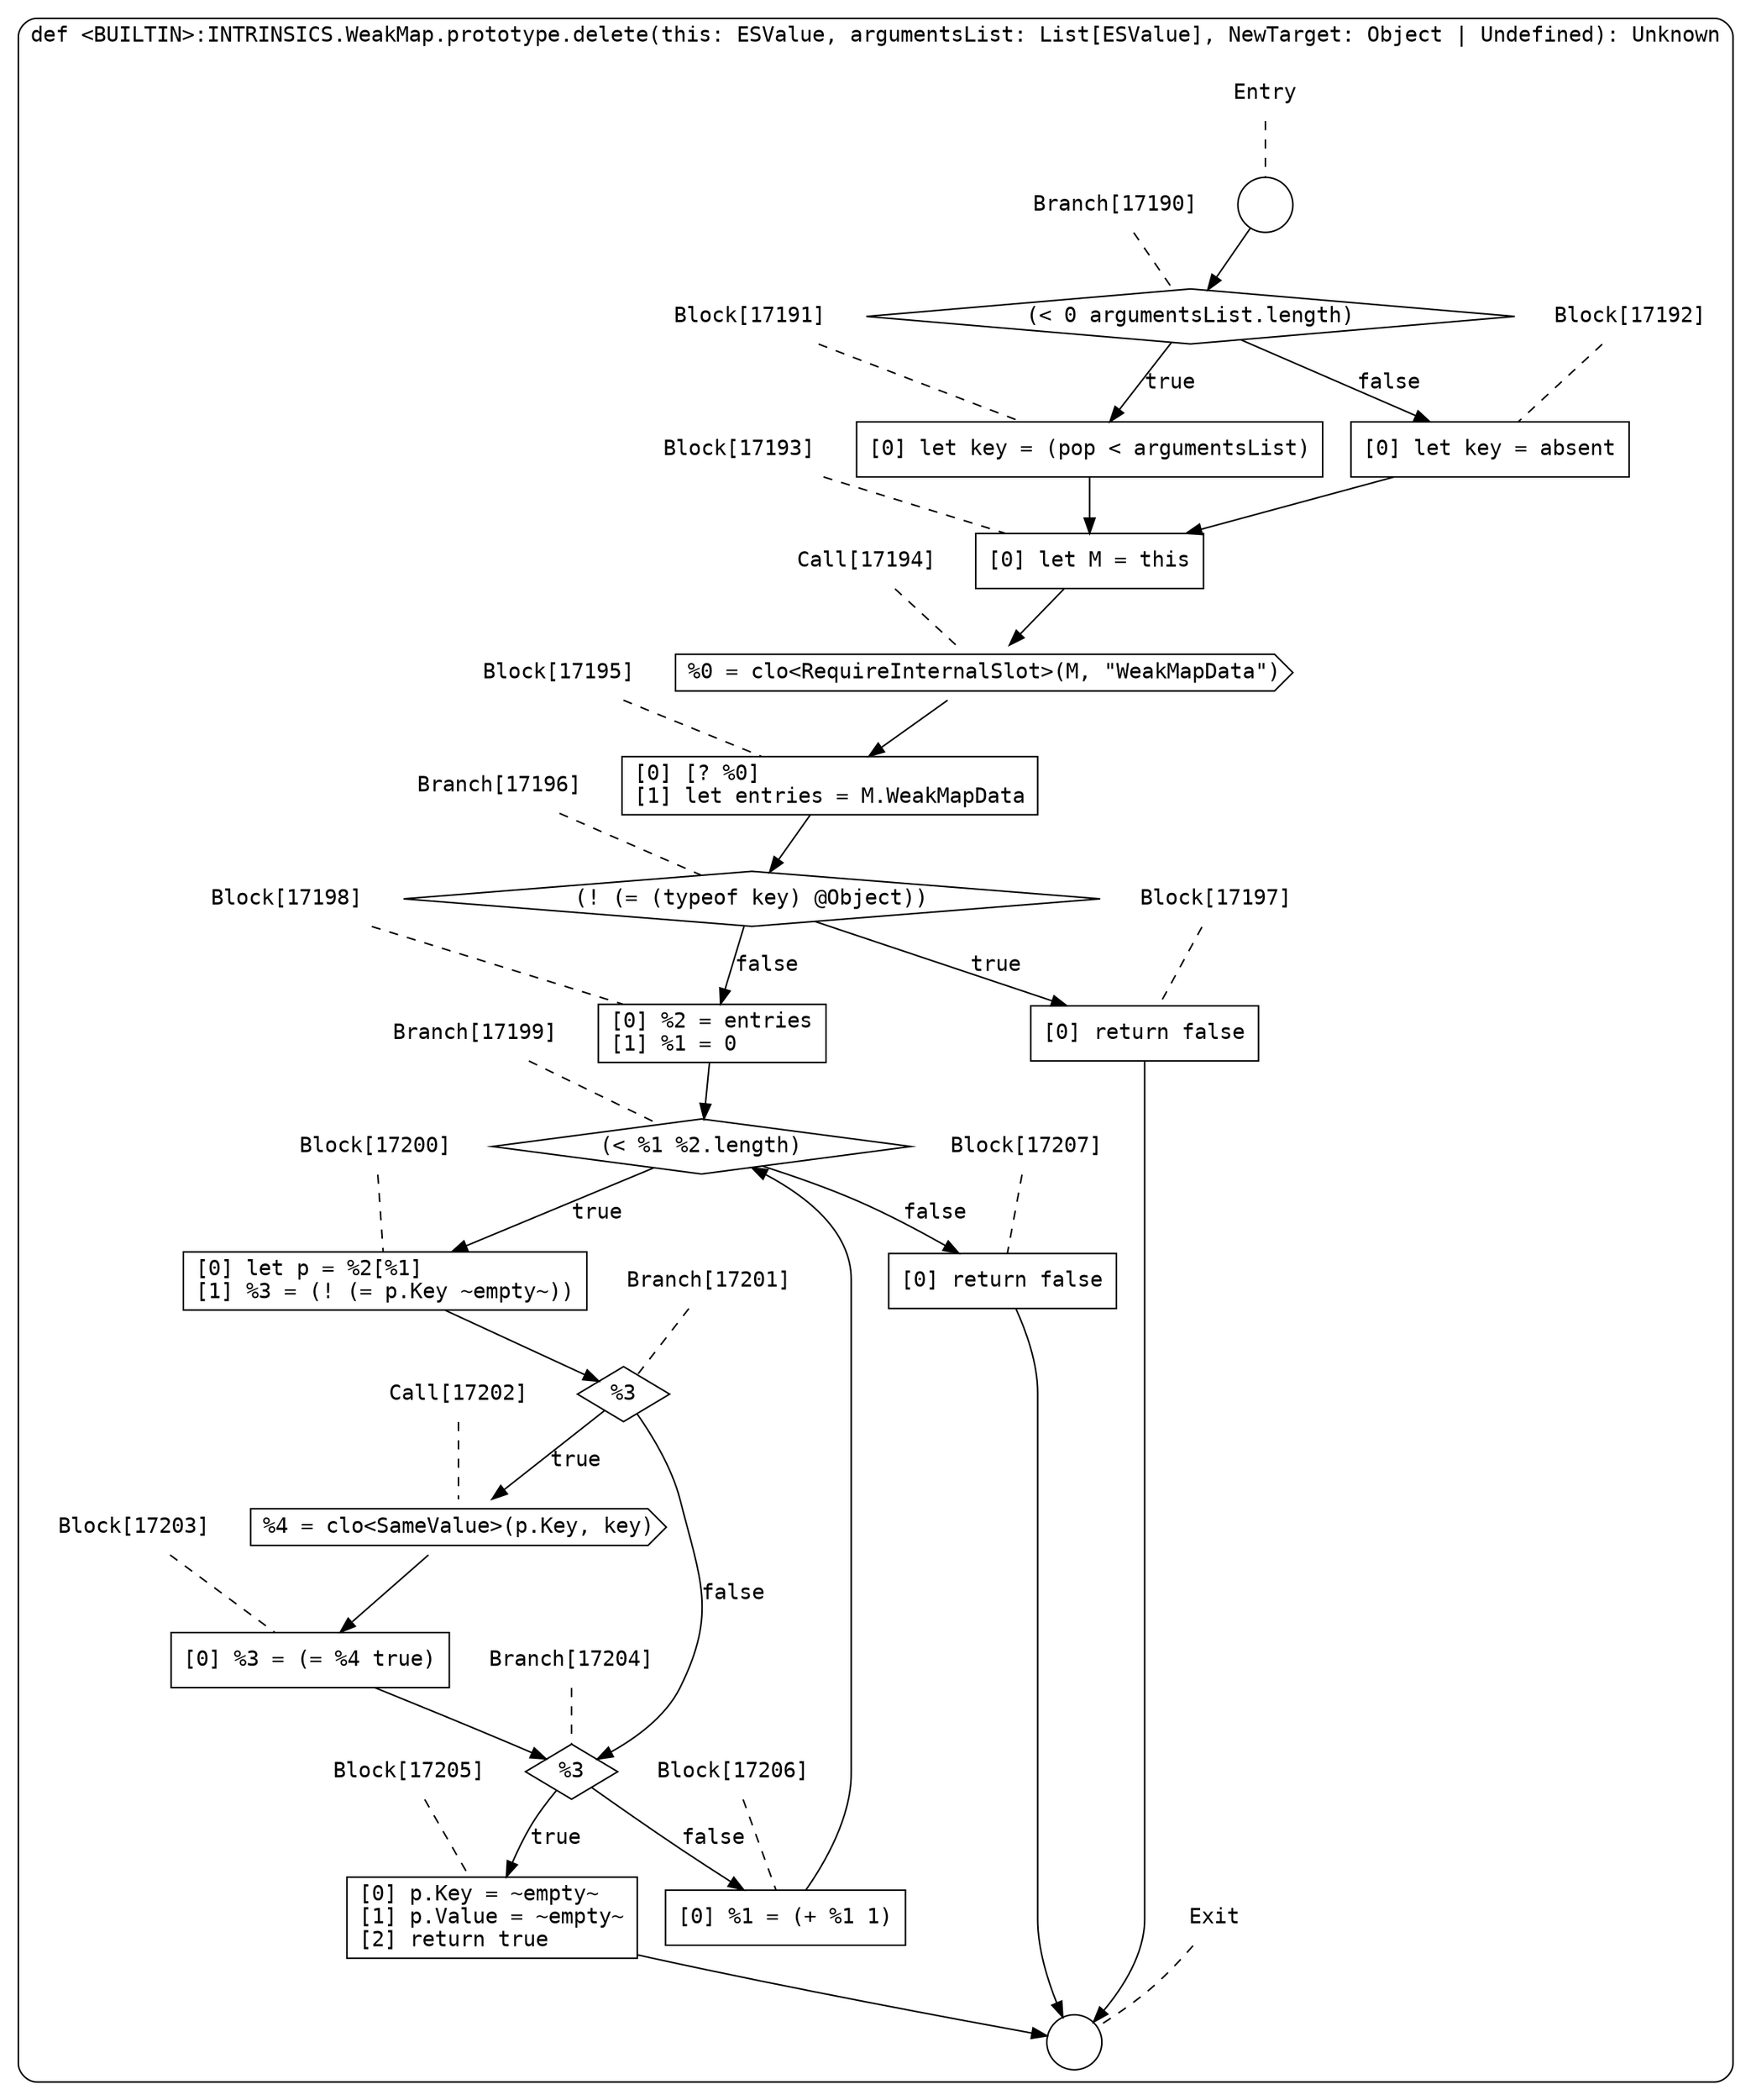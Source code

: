 digraph {
  graph [fontname = "Consolas"]
  node [fontname = "Consolas"]
  edge [fontname = "Consolas"]
  subgraph cluster2462 {
    label = "def <BUILTIN>:INTRINSICS.WeakMap.prototype.delete(this: ESValue, argumentsList: List[ESValue], NewTarget: Object | Undefined): Unknown"
    style = rounded
    cluster2462_entry_name [shape=none, label=<<font color="black">Entry</font>>]
    cluster2462_entry_name -> cluster2462_entry [arrowhead=none, color="black", style=dashed]
    cluster2462_entry [shape=circle label=" " color="black" fillcolor="white" style=filled]
    cluster2462_entry -> node17190 [color="black"]
    cluster2462_exit_name [shape=none, label=<<font color="black">Exit</font>>]
    cluster2462_exit_name -> cluster2462_exit [arrowhead=none, color="black", style=dashed]
    cluster2462_exit [shape=circle label=" " color="black" fillcolor="white" style=filled]
    node17190_name [shape=none, label=<<font color="black">Branch[17190]</font>>]
    node17190_name -> node17190 [arrowhead=none, color="black", style=dashed]
    node17190 [shape=diamond, label=<<font color="black">(&lt; 0 argumentsList.length)</font>> color="black" fillcolor="white", style=filled]
    node17190 -> node17191 [label=<<font color="black">true</font>> color="black"]
    node17190 -> node17192 [label=<<font color="black">false</font>> color="black"]
    node17191_name [shape=none, label=<<font color="black">Block[17191]</font>>]
    node17191_name -> node17191 [arrowhead=none, color="black", style=dashed]
    node17191 [shape=box, label=<<font color="black">[0] let key = (pop &lt; argumentsList)<BR ALIGN="LEFT"/></font>> color="black" fillcolor="white", style=filled]
    node17191 -> node17193 [color="black"]
    node17192_name [shape=none, label=<<font color="black">Block[17192]</font>>]
    node17192_name -> node17192 [arrowhead=none, color="black", style=dashed]
    node17192 [shape=box, label=<<font color="black">[0] let key = absent<BR ALIGN="LEFT"/></font>> color="black" fillcolor="white", style=filled]
    node17192 -> node17193 [color="black"]
    node17193_name [shape=none, label=<<font color="black">Block[17193]</font>>]
    node17193_name -> node17193 [arrowhead=none, color="black", style=dashed]
    node17193 [shape=box, label=<<font color="black">[0] let M = this<BR ALIGN="LEFT"/></font>> color="black" fillcolor="white", style=filled]
    node17193 -> node17194 [color="black"]
    node17194_name [shape=none, label=<<font color="black">Call[17194]</font>>]
    node17194_name -> node17194 [arrowhead=none, color="black", style=dashed]
    node17194 [shape=cds, label=<<font color="black">%0 = clo&lt;RequireInternalSlot&gt;(M, &quot;WeakMapData&quot;)</font>> color="black" fillcolor="white", style=filled]
    node17194 -> node17195 [color="black"]
    node17195_name [shape=none, label=<<font color="black">Block[17195]</font>>]
    node17195_name -> node17195 [arrowhead=none, color="black", style=dashed]
    node17195 [shape=box, label=<<font color="black">[0] [? %0]<BR ALIGN="LEFT"/>[1] let entries = M.WeakMapData<BR ALIGN="LEFT"/></font>> color="black" fillcolor="white", style=filled]
    node17195 -> node17196 [color="black"]
    node17196_name [shape=none, label=<<font color="black">Branch[17196]</font>>]
    node17196_name -> node17196 [arrowhead=none, color="black", style=dashed]
    node17196 [shape=diamond, label=<<font color="black">(! (= (typeof key) @Object))</font>> color="black" fillcolor="white", style=filled]
    node17196 -> node17197 [label=<<font color="black">true</font>> color="black"]
    node17196 -> node17198 [label=<<font color="black">false</font>> color="black"]
    node17197_name [shape=none, label=<<font color="black">Block[17197]</font>>]
    node17197_name -> node17197 [arrowhead=none, color="black", style=dashed]
    node17197 [shape=box, label=<<font color="black">[0] return false<BR ALIGN="LEFT"/></font>> color="black" fillcolor="white", style=filled]
    node17197 -> cluster2462_exit [color="black"]
    node17198_name [shape=none, label=<<font color="black">Block[17198]</font>>]
    node17198_name -> node17198 [arrowhead=none, color="black", style=dashed]
    node17198 [shape=box, label=<<font color="black">[0] %2 = entries<BR ALIGN="LEFT"/>[1] %1 = 0<BR ALIGN="LEFT"/></font>> color="black" fillcolor="white", style=filled]
    node17198 -> node17199 [color="black"]
    node17199_name [shape=none, label=<<font color="black">Branch[17199]</font>>]
    node17199_name -> node17199 [arrowhead=none, color="black", style=dashed]
    node17199 [shape=diamond, label=<<font color="black">(&lt; %1 %2.length)</font>> color="black" fillcolor="white", style=filled]
    node17199 -> node17200 [label=<<font color="black">true</font>> color="black"]
    node17199 -> node17207 [label=<<font color="black">false</font>> color="black"]
    node17200_name [shape=none, label=<<font color="black">Block[17200]</font>>]
    node17200_name -> node17200 [arrowhead=none, color="black", style=dashed]
    node17200 [shape=box, label=<<font color="black">[0] let p = %2[%1]<BR ALIGN="LEFT"/>[1] %3 = (! (= p.Key ~empty~))<BR ALIGN="LEFT"/></font>> color="black" fillcolor="white", style=filled]
    node17200 -> node17201 [color="black"]
    node17207_name [shape=none, label=<<font color="black">Block[17207]</font>>]
    node17207_name -> node17207 [arrowhead=none, color="black", style=dashed]
    node17207 [shape=box, label=<<font color="black">[0] return false<BR ALIGN="LEFT"/></font>> color="black" fillcolor="white", style=filled]
    node17207 -> cluster2462_exit [color="black"]
    node17201_name [shape=none, label=<<font color="black">Branch[17201]</font>>]
    node17201_name -> node17201 [arrowhead=none, color="black", style=dashed]
    node17201 [shape=diamond, label=<<font color="black">%3</font>> color="black" fillcolor="white", style=filled]
    node17201 -> node17202 [label=<<font color="black">true</font>> color="black"]
    node17201 -> node17204 [label=<<font color="black">false</font>> color="black"]
    node17202_name [shape=none, label=<<font color="black">Call[17202]</font>>]
    node17202_name -> node17202 [arrowhead=none, color="black", style=dashed]
    node17202 [shape=cds, label=<<font color="black">%4 = clo&lt;SameValue&gt;(p.Key, key)</font>> color="black" fillcolor="white", style=filled]
    node17202 -> node17203 [color="black"]
    node17204_name [shape=none, label=<<font color="black">Branch[17204]</font>>]
    node17204_name -> node17204 [arrowhead=none, color="black", style=dashed]
    node17204 [shape=diamond, label=<<font color="black">%3</font>> color="black" fillcolor="white", style=filled]
    node17204 -> node17205 [label=<<font color="black">true</font>> color="black"]
    node17204 -> node17206 [label=<<font color="black">false</font>> color="black"]
    node17203_name [shape=none, label=<<font color="black">Block[17203]</font>>]
    node17203_name -> node17203 [arrowhead=none, color="black", style=dashed]
    node17203 [shape=box, label=<<font color="black">[0] %3 = (= %4 true)<BR ALIGN="LEFT"/></font>> color="black" fillcolor="white", style=filled]
    node17203 -> node17204 [color="black"]
    node17205_name [shape=none, label=<<font color="black">Block[17205]</font>>]
    node17205_name -> node17205 [arrowhead=none, color="black", style=dashed]
    node17205 [shape=box, label=<<font color="black">[0] p.Key = ~empty~<BR ALIGN="LEFT"/>[1] p.Value = ~empty~<BR ALIGN="LEFT"/>[2] return true<BR ALIGN="LEFT"/></font>> color="black" fillcolor="white", style=filled]
    node17205 -> cluster2462_exit [color="black"]
    node17206_name [shape=none, label=<<font color="black">Block[17206]</font>>]
    node17206_name -> node17206 [arrowhead=none, color="black", style=dashed]
    node17206 [shape=box, label=<<font color="black">[0] %1 = (+ %1 1)<BR ALIGN="LEFT"/></font>> color="black" fillcolor="white", style=filled]
    node17206 -> node17199 [color="black"]
  }
}